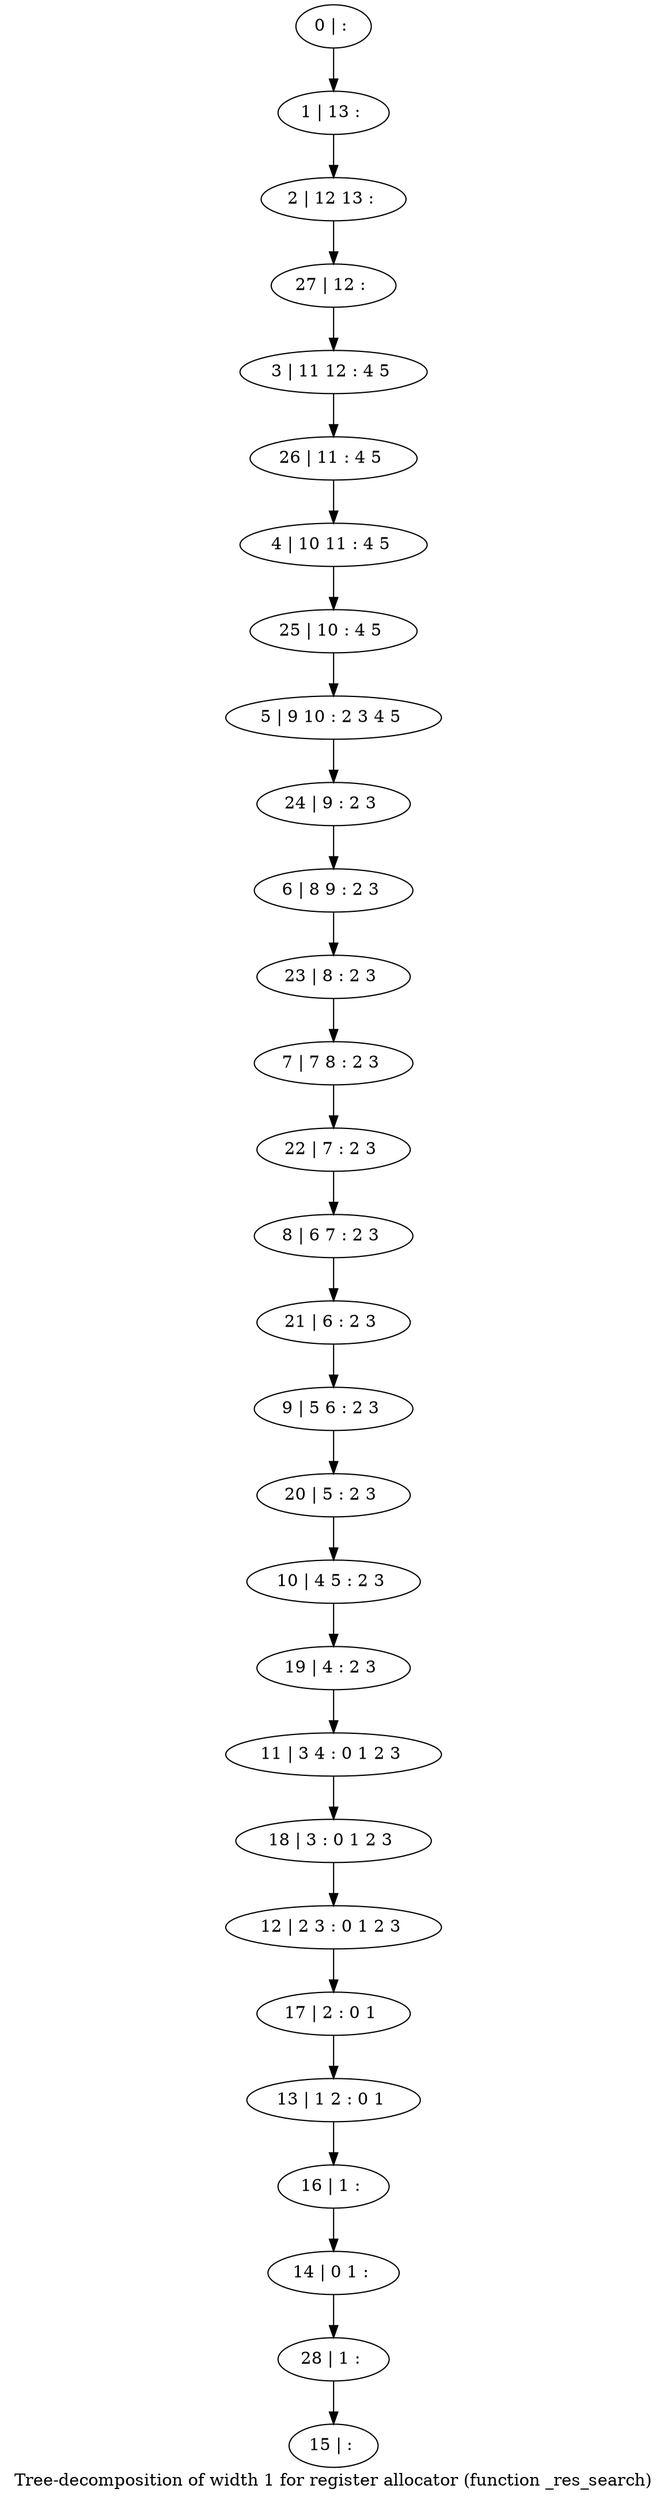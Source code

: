 digraph G {
graph [label="Tree-decomposition of width 1 for register allocator (function _res_search)"]
0[label="0 | : "];
1[label="1 | 13 : "];
2[label="2 | 12 13 : "];
3[label="3 | 11 12 : 4 5 "];
4[label="4 | 10 11 : 4 5 "];
5[label="5 | 9 10 : 2 3 4 5 "];
6[label="6 | 8 9 : 2 3 "];
7[label="7 | 7 8 : 2 3 "];
8[label="8 | 6 7 : 2 3 "];
9[label="9 | 5 6 : 2 3 "];
10[label="10 | 4 5 : 2 3 "];
11[label="11 | 3 4 : 0 1 2 3 "];
12[label="12 | 2 3 : 0 1 2 3 "];
13[label="13 | 1 2 : 0 1 "];
14[label="14 | 0 1 : "];
15[label="15 | : "];
16[label="16 | 1 : "];
17[label="17 | 2 : 0 1 "];
18[label="18 | 3 : 0 1 2 3 "];
19[label="19 | 4 : 2 3 "];
20[label="20 | 5 : 2 3 "];
21[label="21 | 6 : 2 3 "];
22[label="22 | 7 : 2 3 "];
23[label="23 | 8 : 2 3 "];
24[label="24 | 9 : 2 3 "];
25[label="25 | 10 : 4 5 "];
26[label="26 | 11 : 4 5 "];
27[label="27 | 12 : "];
28[label="28 | 1 : "];
0->1 ;
1->2 ;
16->14 ;
13->16 ;
17->13 ;
12->17 ;
18->12 ;
11->18 ;
19->11 ;
10->19 ;
20->10 ;
9->20 ;
21->9 ;
8->21 ;
22->8 ;
7->22 ;
23->7 ;
6->23 ;
24->6 ;
5->24 ;
25->5 ;
4->25 ;
26->4 ;
3->26 ;
27->3 ;
2->27 ;
28->15 ;
14->28 ;
}
